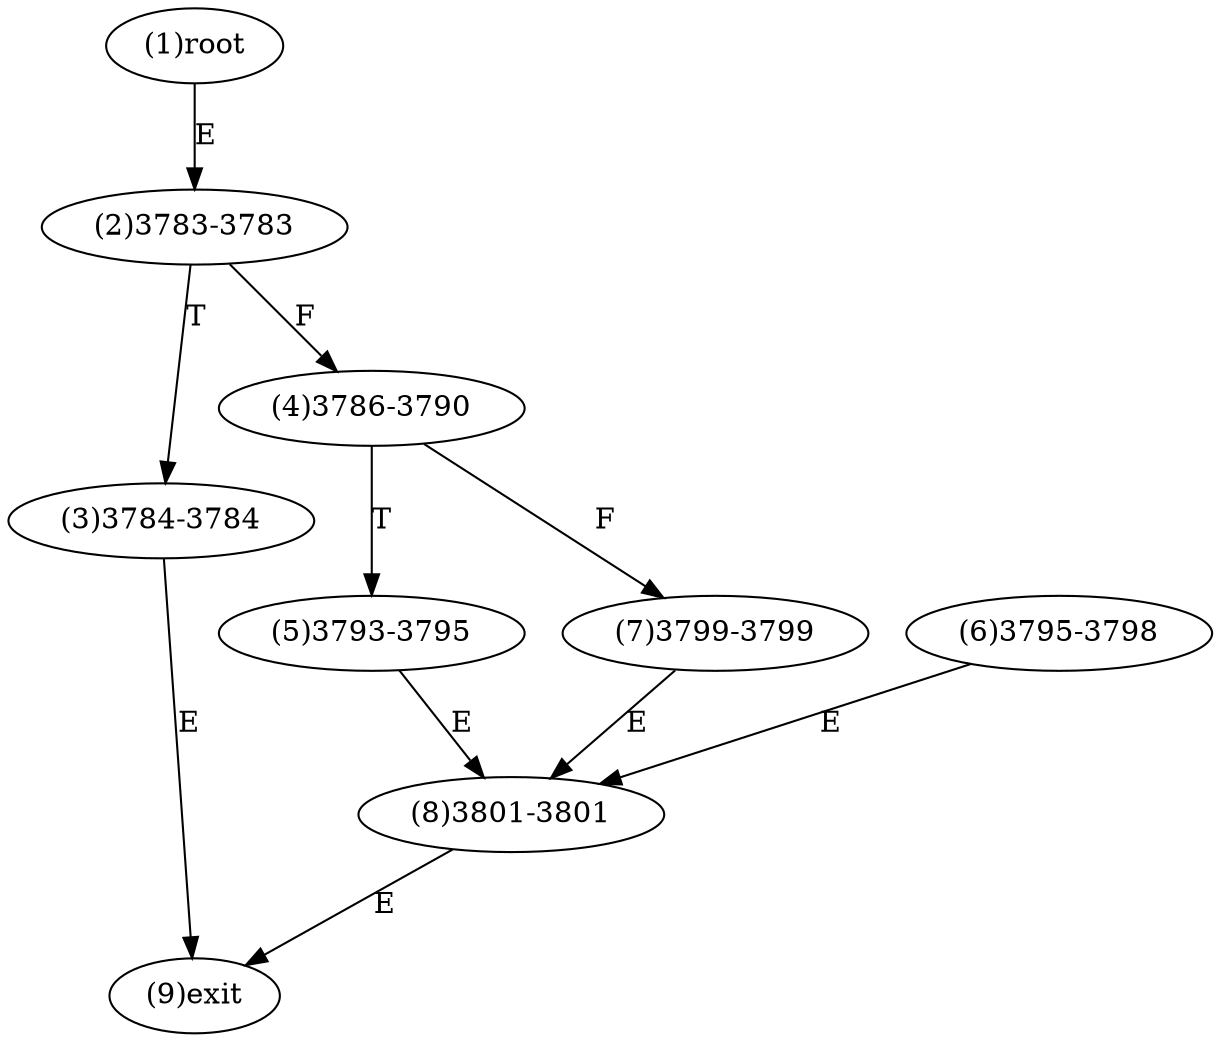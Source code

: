 digraph "" { 
1[ label="(1)root"];
2[ label="(2)3783-3783"];
3[ label="(3)3784-3784"];
4[ label="(4)3786-3790"];
5[ label="(5)3793-3795"];
6[ label="(6)3795-3798"];
7[ label="(7)3799-3799"];
8[ label="(8)3801-3801"];
9[ label="(9)exit"];
1->2[ label="E"];
2->4[ label="F"];
2->3[ label="T"];
3->9[ label="E"];
4->7[ label="F"];
4->5[ label="T"];
5->8[ label="E"];
6->8[ label="E"];
7->8[ label="E"];
8->9[ label="E"];
}